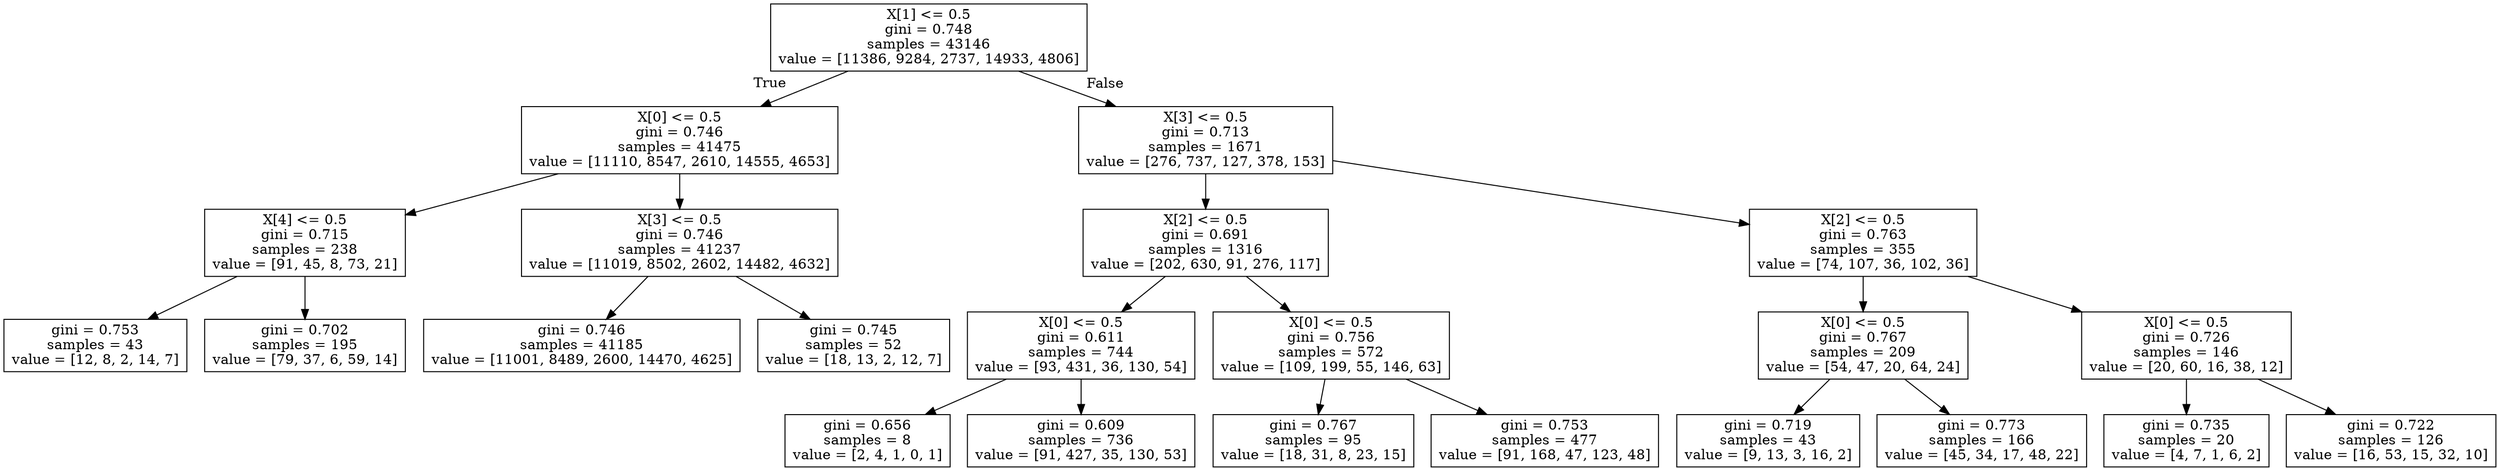 digraph Tree {
node [shape=box] ;
0 [label="X[1] <= 0.5\ngini = 0.748\nsamples = 43146\nvalue = [11386, 9284, 2737, 14933, 4806]"] ;
1 [label="X[0] <= 0.5\ngini = 0.746\nsamples = 41475\nvalue = [11110, 8547, 2610, 14555, 4653]"] ;
0 -> 1 [labeldistance=2.5, labelangle=45, headlabel="True"] ;
2 [label="X[4] <= 0.5\ngini = 0.715\nsamples = 238\nvalue = [91, 45, 8, 73, 21]"] ;
1 -> 2 ;
3 [label="gini = 0.753\nsamples = 43\nvalue = [12, 8, 2, 14, 7]"] ;
2 -> 3 ;
4 [label="gini = 0.702\nsamples = 195\nvalue = [79, 37, 6, 59, 14]"] ;
2 -> 4 ;
5 [label="X[3] <= 0.5\ngini = 0.746\nsamples = 41237\nvalue = [11019, 8502, 2602, 14482, 4632]"] ;
1 -> 5 ;
6 [label="gini = 0.746\nsamples = 41185\nvalue = [11001, 8489, 2600, 14470, 4625]"] ;
5 -> 6 ;
7 [label="gini = 0.745\nsamples = 52\nvalue = [18, 13, 2, 12, 7]"] ;
5 -> 7 ;
8 [label="X[3] <= 0.5\ngini = 0.713\nsamples = 1671\nvalue = [276, 737, 127, 378, 153]"] ;
0 -> 8 [labeldistance=2.5, labelangle=-45, headlabel="False"] ;
9 [label="X[2] <= 0.5\ngini = 0.691\nsamples = 1316\nvalue = [202, 630, 91, 276, 117]"] ;
8 -> 9 ;
10 [label="X[0] <= 0.5\ngini = 0.611\nsamples = 744\nvalue = [93, 431, 36, 130, 54]"] ;
9 -> 10 ;
11 [label="gini = 0.656\nsamples = 8\nvalue = [2, 4, 1, 0, 1]"] ;
10 -> 11 ;
12 [label="gini = 0.609\nsamples = 736\nvalue = [91, 427, 35, 130, 53]"] ;
10 -> 12 ;
13 [label="X[0] <= 0.5\ngini = 0.756\nsamples = 572\nvalue = [109, 199, 55, 146, 63]"] ;
9 -> 13 ;
14 [label="gini = 0.767\nsamples = 95\nvalue = [18, 31, 8, 23, 15]"] ;
13 -> 14 ;
15 [label="gini = 0.753\nsamples = 477\nvalue = [91, 168, 47, 123, 48]"] ;
13 -> 15 ;
16 [label="X[2] <= 0.5\ngini = 0.763\nsamples = 355\nvalue = [74, 107, 36, 102, 36]"] ;
8 -> 16 ;
17 [label="X[0] <= 0.5\ngini = 0.767\nsamples = 209\nvalue = [54, 47, 20, 64, 24]"] ;
16 -> 17 ;
18 [label="gini = 0.719\nsamples = 43\nvalue = [9, 13, 3, 16, 2]"] ;
17 -> 18 ;
19 [label="gini = 0.773\nsamples = 166\nvalue = [45, 34, 17, 48, 22]"] ;
17 -> 19 ;
20 [label="X[0] <= 0.5\ngini = 0.726\nsamples = 146\nvalue = [20, 60, 16, 38, 12]"] ;
16 -> 20 ;
21 [label="gini = 0.735\nsamples = 20\nvalue = [4, 7, 1, 6, 2]"] ;
20 -> 21 ;
22 [label="gini = 0.722\nsamples = 126\nvalue = [16, 53, 15, 32, 10]"] ;
20 -> 22 ;
}